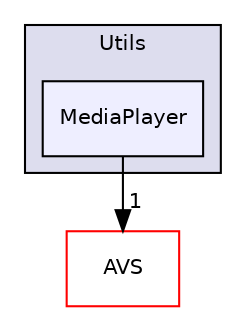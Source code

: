 digraph "/workplace/avs-device-sdk/AVSCommon/Utils/include/AVSCommon/Utils/MediaPlayer" {
  compound=true
  node [ fontsize="10", fontname="Helvetica"];
  edge [ labelfontsize="10", labelfontname="Helvetica"];
  subgraph clusterdir_ee116be5d1129358ffaec72096859541 {
    graph [ bgcolor="#ddddee", pencolor="black", label="Utils" fontname="Helvetica", fontsize="10", URL="dir_ee116be5d1129358ffaec72096859541.html"]
  dir_2255c9d1605cd31ab93ea032c5611101 [shape=box, label="MediaPlayer", style="filled", fillcolor="#eeeeff", pencolor="black", URL="dir_2255c9d1605cd31ab93ea032c5611101.html"];
  }
  dir_80711c2a226d5fced33fce22558d3784 [shape=box label="AVS" fillcolor="white" style="filled" color="red" URL="dir_80711c2a226d5fced33fce22558d3784.html"];
  dir_2255c9d1605cd31ab93ea032c5611101->dir_80711c2a226d5fced33fce22558d3784 [headlabel="1", labeldistance=1.5 headhref="dir_000093_000043.html"];
}
